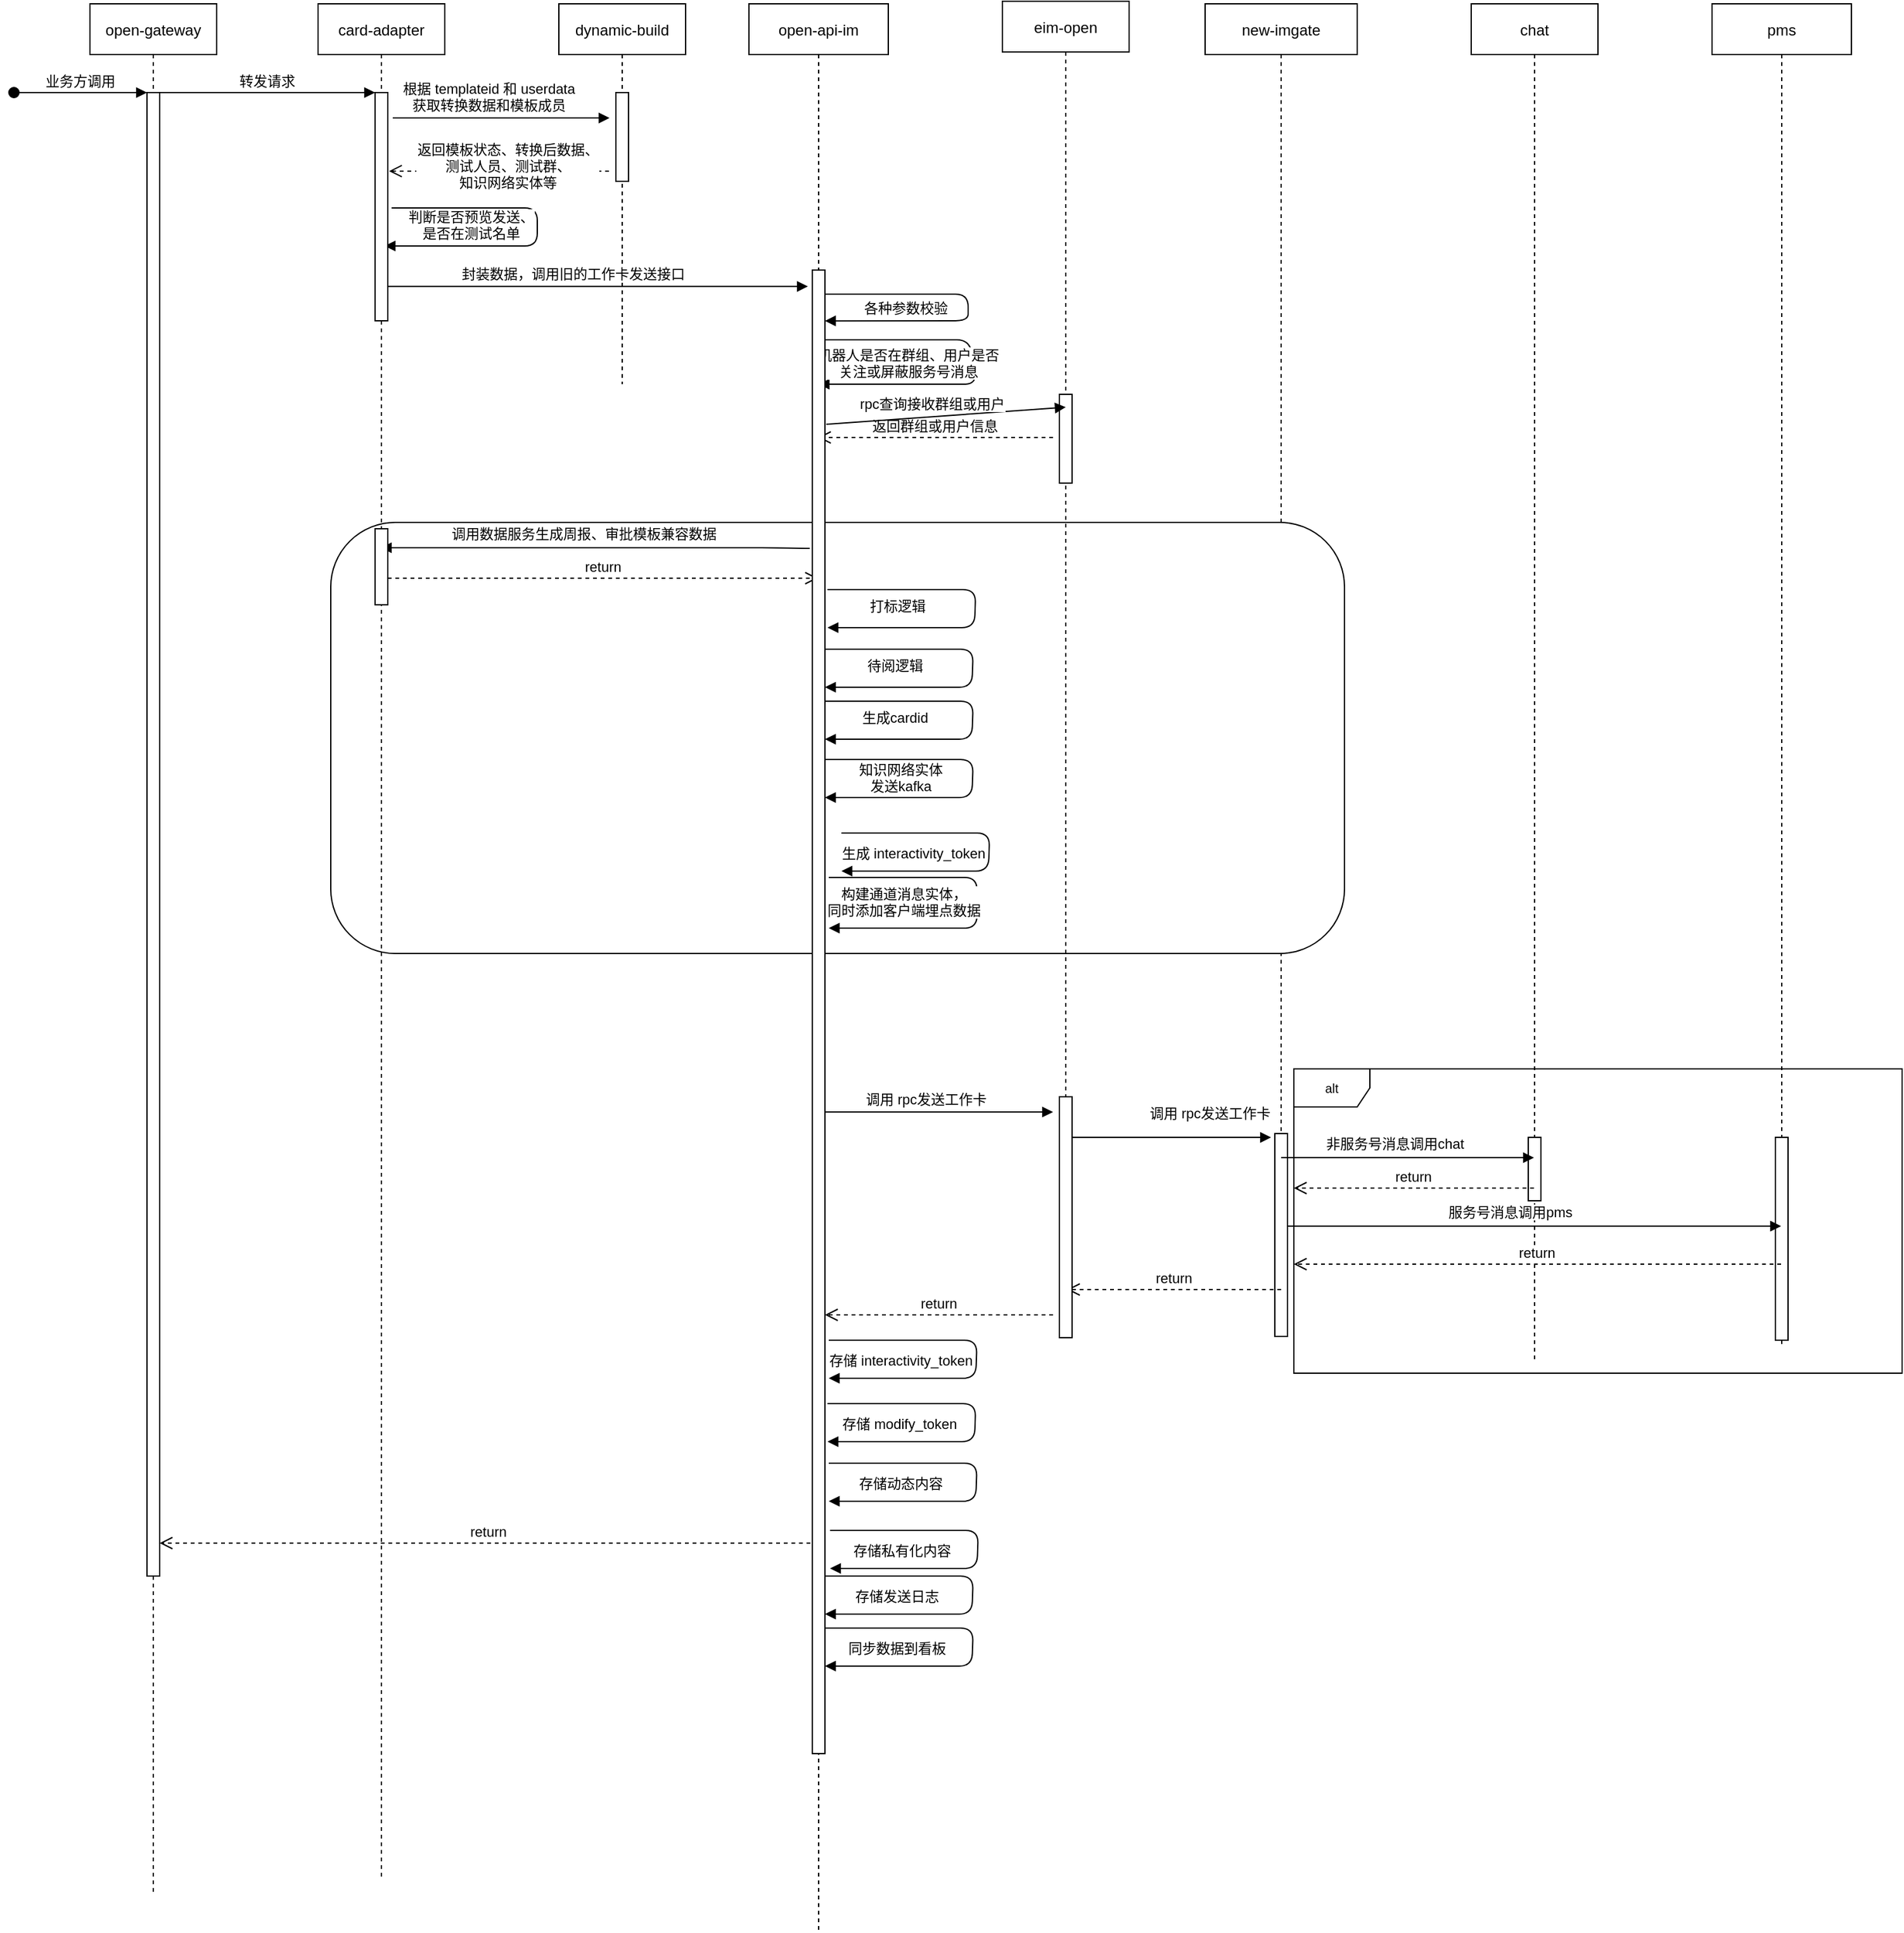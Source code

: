 <mxfile version="21.0.6" type="github">
  <diagram id="kgpKYQtTHZ0yAKxKKP6v" name="Page-1">
    <mxGraphModel dx="1674" dy="734" grid="1" gridSize="10" guides="1" tooltips="1" connect="1" arrows="1" fold="1" page="1" pageScale="1" pageWidth="850" pageHeight="1100" math="0" shadow="0">
      <root>
        <mxCell id="0" />
        <mxCell id="1" parent="0" />
        <mxCell id="3nuBFxr9cyL0pnOWT2aG-1" value="open-gateway" style="shape=umlLifeline;perimeter=lifelinePerimeter;container=1;collapsible=0;recursiveResize=0;rounded=0;shadow=0;strokeWidth=1;" parent="1" vertex="1">
          <mxGeometry x="120" y="80" width="100" height="1490" as="geometry" />
        </mxCell>
        <mxCell id="3nuBFxr9cyL0pnOWT2aG-2" value="" style="points=[];perimeter=orthogonalPerimeter;rounded=0;shadow=0;strokeWidth=1;" parent="3nuBFxr9cyL0pnOWT2aG-1" vertex="1">
          <mxGeometry x="45" y="70" width="10" height="1170" as="geometry" />
        </mxCell>
        <mxCell id="3nuBFxr9cyL0pnOWT2aG-3" value="业务方调用" style="verticalAlign=bottom;startArrow=oval;endArrow=block;startSize=8;shadow=0;strokeWidth=1;" parent="3nuBFxr9cyL0pnOWT2aG-1" target="3nuBFxr9cyL0pnOWT2aG-2" edge="1">
          <mxGeometry relative="1" as="geometry">
            <mxPoint x="-60" y="70" as="sourcePoint" />
          </mxGeometry>
        </mxCell>
        <mxCell id="3nuBFxr9cyL0pnOWT2aG-8" value="转发请求" style="verticalAlign=bottom;endArrow=block;entryX=0;entryY=0;shadow=0;strokeWidth=1;" parent="1" source="3nuBFxr9cyL0pnOWT2aG-2" target="3nuBFxr9cyL0pnOWT2aG-6" edge="1">
          <mxGeometry relative="1" as="geometry">
            <mxPoint x="275" y="160" as="sourcePoint" />
          </mxGeometry>
        </mxCell>
        <mxCell id="3nuBFxr9cyL0pnOWT2aG-10" value="返回模板状态、转换后数据、&#xa;测试人员、测试群、&#xa;知识网络实体等" style="verticalAlign=bottom;endArrow=open;dashed=1;endSize=8;shadow=0;strokeWidth=1;entryX=1.1;entryY=0.356;entryDx=0;entryDy=0;entryPerimeter=0;" parent="1" edge="1">
          <mxGeometry x="-0.084" y="18" relative="1" as="geometry">
            <mxPoint x="356" y="211.96" as="targetPoint" />
            <mxPoint x="529.5" y="211.96" as="sourcePoint" />
            <Array as="points">
              <mxPoint x="460" y="212" />
            </Array>
            <mxPoint as="offset" />
          </mxGeometry>
        </mxCell>
        <mxCell id="_-XLKiYhztIRVs0oLOAJ-1" value="dynamic-build" style="shape=umlLifeline;perimeter=lifelinePerimeter;container=1;collapsible=0;recursiveResize=0;rounded=0;shadow=0;strokeWidth=1;" parent="1" vertex="1">
          <mxGeometry x="490" y="80" width="100" height="300" as="geometry" />
        </mxCell>
        <mxCell id="_-XLKiYhztIRVs0oLOAJ-2" value="" style="points=[];perimeter=orthogonalPerimeter;rounded=0;shadow=0;strokeWidth=1;" parent="_-XLKiYhztIRVs0oLOAJ-1" vertex="1">
          <mxGeometry x="45" y="70" width="10" height="70" as="geometry" />
        </mxCell>
        <mxCell id="_-XLKiYhztIRVs0oLOAJ-14" value="判断是否预览发送、&#xa;是否在测试名单" style="verticalAlign=bottom;endArrow=block;shadow=0;strokeWidth=1;" parent="_-XLKiYhztIRVs0oLOAJ-1" edge="1">
          <mxGeometry x="0.484" y="-1" relative="1" as="geometry">
            <mxPoint x="-132" y="161" as="sourcePoint" />
            <mxPoint x="-137.5" y="191" as="targetPoint" />
            <Array as="points">
              <mxPoint x="-17" y="161" />
              <mxPoint x="-17" y="191" />
            </Array>
            <mxPoint as="offset" />
          </mxGeometry>
        </mxCell>
        <mxCell id="3nuBFxr9cyL0pnOWT2aG-9" value="根据 templateid 和 userdata&#xa;获取转换数据和模板成员" style="verticalAlign=bottom;endArrow=block;shadow=0;strokeWidth=1;entryX=-0.5;entryY=0.286;entryDx=0;entryDy=0;entryPerimeter=0;" parent="1" target="_-XLKiYhztIRVs0oLOAJ-2" edge="1">
          <mxGeometry x="-0.113" y="1" relative="1" as="geometry">
            <mxPoint x="359" y="170" as="sourcePoint" />
            <mxPoint x="524" y="170" as="targetPoint" />
            <Array as="points">
              <mxPoint x="474" y="170" />
            </Array>
            <mxPoint as="offset" />
          </mxGeometry>
        </mxCell>
        <mxCell id="_-XLKiYhztIRVs0oLOAJ-15" value="封装数据，调用旧的工作卡发送接口" style="verticalAlign=bottom;endArrow=block;shadow=0;strokeWidth=1;exitX=1.1;exitY=0.546;exitDx=0;exitDy=0;exitPerimeter=0;" parent="1" edge="1">
          <mxGeometry x="-0.113" y="1" relative="1" as="geometry">
            <mxPoint x="354" y="302.88" as="sourcePoint" />
            <mxPoint x="686.5" y="302.88" as="targetPoint" />
            <Array as="points" />
            <mxPoint as="offset" />
          </mxGeometry>
        </mxCell>
        <mxCell id="_-XLKiYhztIRVs0oLOAJ-19" value="new-imgate" style="shape=umlLifeline;perimeter=lifelinePerimeter;container=1;collapsible=0;recursiveResize=0;rounded=0;shadow=0;strokeWidth=1;" parent="1" vertex="1">
          <mxGeometry x="1000" y="80" width="120" height="910" as="geometry" />
        </mxCell>
        <mxCell id="-FbHU8xZymfD9JMqfPQ6-2" value="" style="rounded=1;whiteSpace=wrap;html=1;" vertex="1" parent="_-XLKiYhztIRVs0oLOAJ-19">
          <mxGeometry x="-690" y="409" width="800" height="340" as="geometry" />
        </mxCell>
        <mxCell id="_-XLKiYhztIRVs0oLOAJ-20" value="" style="points=[];perimeter=orthogonalPerimeter;rounded=0;shadow=0;strokeWidth=1;" parent="_-XLKiYhztIRVs0oLOAJ-19" vertex="1">
          <mxGeometry x="55" y="891" width="10" height="160" as="geometry" />
        </mxCell>
        <mxCell id="_-XLKiYhztIRVs0oLOAJ-38" value="调用 rpc发送工作卡" style="verticalAlign=bottom;endArrow=block;shadow=0;strokeWidth=1;exitX=1.1;exitY=0.546;exitDx=0;exitDy=0;exitPerimeter=0;entryX=-0.3;entryY=0.019;entryDx=0;entryDy=0;entryPerimeter=0;" parent="_-XLKiYhztIRVs0oLOAJ-19" target="_-XLKiYhztIRVs0oLOAJ-20" edge="1">
          <mxGeometry x="0.389" y="10" relative="1" as="geometry">
            <mxPoint x="-105" y="894" as="sourcePoint" />
            <mxPoint x="50" y="894" as="targetPoint" />
            <Array as="points" />
            <mxPoint as="offset" />
          </mxGeometry>
        </mxCell>
        <mxCell id="_-XLKiYhztIRVs0oLOAJ-21" value="chat" style="shape=umlLifeline;perimeter=lifelinePerimeter;container=1;collapsible=0;recursiveResize=0;rounded=0;shadow=0;strokeWidth=1;" parent="1" vertex="1">
          <mxGeometry x="1210" y="80" width="100" height="1070" as="geometry" />
        </mxCell>
        <mxCell id="_-XLKiYhztIRVs0oLOAJ-22" value="" style="points=[];perimeter=orthogonalPerimeter;rounded=0;shadow=0;strokeWidth=1;" parent="_-XLKiYhztIRVs0oLOAJ-21" vertex="1">
          <mxGeometry x="45" y="894" width="10" height="50" as="geometry" />
        </mxCell>
        <mxCell id="_-XLKiYhztIRVs0oLOAJ-23" value="pms" style="shape=umlLifeline;perimeter=lifelinePerimeter;container=1;collapsible=0;recursiveResize=0;rounded=0;shadow=0;strokeWidth=1;" parent="1" vertex="1">
          <mxGeometry x="1400" y="80" width="110" height="1060" as="geometry" />
        </mxCell>
        <mxCell id="_-XLKiYhztIRVs0oLOAJ-24" value="" style="points=[];perimeter=orthogonalPerimeter;rounded=0;shadow=0;strokeWidth=1;" parent="_-XLKiYhztIRVs0oLOAJ-23" vertex="1">
          <mxGeometry x="50" y="894" width="10" height="160" as="geometry" />
        </mxCell>
        <mxCell id="_-XLKiYhztIRVs0oLOAJ-25" value="各种参数校验" style="verticalAlign=bottom;endArrow=block;shadow=0;strokeWidth=1;entryX=1;entryY=0.288;entryDx=0;entryDy=0;entryPerimeter=0;" parent="1" edge="1">
          <mxGeometry x="0.484" y="-1" relative="1" as="geometry">
            <mxPoint x="698" y="309" as="sourcePoint" />
            <mxPoint x="700" y="330.08" as="targetPoint" />
            <Array as="points">
              <mxPoint x="813" y="309" />
              <mxPoint x="813" y="330" />
            </Array>
            <mxPoint as="offset" />
          </mxGeometry>
        </mxCell>
        <mxCell id="_-XLKiYhztIRVs0oLOAJ-26" value="机器人是否在群组、用户是否&#xa;关注或屏蔽服务号消息" style="verticalAlign=bottom;endArrow=block;shadow=0;strokeWidth=1;" parent="1" target="_-XLKiYhztIRVs0oLOAJ-4" edge="1">
          <mxGeometry x="0.484" y="-1" relative="1" as="geometry">
            <mxPoint x="699" y="345" as="sourcePoint" />
            <mxPoint x="710" y="380" as="targetPoint" />
            <Array as="points">
              <mxPoint x="814" y="345" />
              <mxPoint x="820" y="380" />
            </Array>
            <mxPoint as="offset" />
          </mxGeometry>
        </mxCell>
        <mxCell id="_-XLKiYhztIRVs0oLOAJ-28" value="返回群组或用户信息" style="verticalAlign=bottom;endArrow=open;dashed=1;endSize=8;exitX=0;exitY=0.95;shadow=0;strokeWidth=1;" parent="1" edge="1">
          <mxGeometry relative="1" as="geometry">
            <mxPoint x="694.5" y="422" as="targetPoint" />
            <mxPoint x="880" y="422" as="sourcePoint" />
          </mxGeometry>
        </mxCell>
        <mxCell id="_-XLKiYhztIRVs0oLOAJ-30" value="生成cardid" style="verticalAlign=bottom;endArrow=block;shadow=0;strokeWidth=1;" parent="1" edge="1">
          <mxGeometry x="0.576" y="-8" relative="1" as="geometry">
            <mxPoint x="700" y="630" as="sourcePoint" />
            <mxPoint x="700" y="660" as="targetPoint" />
            <Array as="points">
              <mxPoint x="817" y="630" />
              <mxPoint x="816" y="660" />
            </Array>
            <mxPoint as="offset" />
          </mxGeometry>
        </mxCell>
        <mxCell id="_-XLKiYhztIRVs0oLOAJ-31" value="知识网络实体&#xa;发送kafka" style="verticalAlign=bottom;endArrow=block;shadow=0;strokeWidth=1;" parent="1" edge="1">
          <mxGeometry x="0.544" relative="1" as="geometry">
            <mxPoint x="700" y="676" as="sourcePoint" />
            <mxPoint x="700" y="706" as="targetPoint" />
            <Array as="points">
              <mxPoint x="817" y="676" />
              <mxPoint x="816" y="706" />
            </Array>
            <mxPoint as="offset" />
          </mxGeometry>
        </mxCell>
        <mxCell id="_-XLKiYhztIRVs0oLOAJ-32" value="打标逻辑" style="verticalAlign=bottom;endArrow=block;shadow=0;strokeWidth=1;" parent="1" edge="1">
          <mxGeometry x="0.576" y="-8" relative="1" as="geometry">
            <mxPoint x="702" y="542" as="sourcePoint" />
            <mxPoint x="702" y="572" as="targetPoint" />
            <Array as="points">
              <mxPoint x="819" y="542" />
              <mxPoint x="818" y="572" />
            </Array>
            <mxPoint as="offset" />
          </mxGeometry>
        </mxCell>
        <mxCell id="_-XLKiYhztIRVs0oLOAJ-33" value="待阅逻辑" style="verticalAlign=bottom;endArrow=block;shadow=0;strokeWidth=1;" parent="1" edge="1">
          <mxGeometry x="0.576" y="-8" relative="1" as="geometry">
            <mxPoint x="700" y="589" as="sourcePoint" />
            <mxPoint x="700" y="619" as="targetPoint" />
            <Array as="points">
              <mxPoint x="817" y="589" />
              <mxPoint x="816" y="619" />
            </Array>
            <mxPoint as="offset" />
          </mxGeometry>
        </mxCell>
        <mxCell id="_-XLKiYhztIRVs0oLOAJ-34" value="存储 interactivity_token" style="verticalAlign=bottom;endArrow=block;shadow=0;strokeWidth=1;" parent="1" edge="1">
          <mxGeometry x="0.567" y="-5" relative="1" as="geometry">
            <mxPoint x="703" y="1134" as="sourcePoint" />
            <mxPoint x="703" y="1164" as="targetPoint" />
            <Array as="points">
              <mxPoint x="820" y="1134" />
              <mxPoint x="819" y="1164" />
            </Array>
            <mxPoint as="offset" />
          </mxGeometry>
        </mxCell>
        <mxCell id="_-XLKiYhztIRVs0oLOAJ-35" value="构建通道消息实体，&#xa;同时添加客户端埋点数据" style="verticalAlign=bottom;endArrow=block;shadow=0;strokeWidth=1;" parent="1" edge="1">
          <mxGeometry x="0.567" y="-5" relative="1" as="geometry">
            <mxPoint x="703" y="769" as="sourcePoint" />
            <mxPoint x="703" y="809" as="targetPoint" />
            <Array as="points">
              <mxPoint x="820" y="769" />
              <mxPoint x="820" y="809" />
            </Array>
            <mxPoint as="offset" />
          </mxGeometry>
        </mxCell>
        <mxCell id="_-XLKiYhztIRVs0oLOAJ-37" value="调用 rpc发送工作卡" style="verticalAlign=bottom;endArrow=block;shadow=0;strokeWidth=1;exitX=1.1;exitY=0.546;exitDx=0;exitDy=0;exitPerimeter=0;" parent="1" edge="1">
          <mxGeometry x="-0.113" y="1" relative="1" as="geometry">
            <mxPoint x="700" y="954.0" as="sourcePoint" />
            <mxPoint x="880" y="954" as="targetPoint" />
            <Array as="points" />
            <mxPoint as="offset" />
          </mxGeometry>
        </mxCell>
        <mxCell id="_-XLKiYhztIRVs0oLOAJ-40" value="alt" style="shape=umlFrame;whiteSpace=wrap;html=1;fontSize=10;" parent="1" vertex="1">
          <mxGeometry x="1070" y="920" width="480" height="240" as="geometry" />
        </mxCell>
        <mxCell id="_-XLKiYhztIRVs0oLOAJ-41" value="非服务号消息调用chat" style="verticalAlign=bottom;endArrow=block;shadow=0;strokeWidth=1;exitX=1.1;exitY=0.546;exitDx=0;exitDy=0;exitPerimeter=0;" parent="1" edge="1">
          <mxGeometry x="-0.098" y="2" relative="1" as="geometry">
            <mxPoint x="1060" y="990" as="sourcePoint" />
            <mxPoint x="1259.5" y="990" as="targetPoint" />
            <Array as="points" />
            <mxPoint as="offset" />
          </mxGeometry>
        </mxCell>
        <mxCell id="_-XLKiYhztIRVs0oLOAJ-44" value="return" style="verticalAlign=bottom;endArrow=open;dashed=1;endSize=8;shadow=0;strokeWidth=1;" parent="1" edge="1">
          <mxGeometry relative="1" as="geometry">
            <mxPoint x="1070" y="1014" as="targetPoint" />
            <mxPoint x="1259.5" y="1014" as="sourcePoint" />
          </mxGeometry>
        </mxCell>
        <mxCell id="_-XLKiYhztIRVs0oLOAJ-42" value="服务号消息调用pms" style="verticalAlign=bottom;endArrow=block;shadow=0;strokeWidth=1;exitX=1.1;exitY=0.546;exitDx=0;exitDy=0;exitPerimeter=0;" parent="1" edge="1">
          <mxGeometry x="-0.098" y="2" relative="1" as="geometry">
            <mxPoint x="1065.5" y="1044" as="sourcePoint" />
            <mxPoint x="1454.5" y="1044" as="targetPoint" />
            <Array as="points">
              <mxPoint x="1350" y="1044" />
            </Array>
            <mxPoint as="offset" />
          </mxGeometry>
        </mxCell>
        <mxCell id="_-XLKiYhztIRVs0oLOAJ-45" value="return" style="verticalAlign=bottom;endArrow=open;dashed=1;endSize=8;shadow=0;strokeWidth=1;" parent="1" edge="1">
          <mxGeometry relative="1" as="geometry">
            <mxPoint x="1070" y="1074" as="targetPoint" />
            <mxPoint x="1454.5" y="1074" as="sourcePoint" />
          </mxGeometry>
        </mxCell>
        <mxCell id="_-XLKiYhztIRVs0oLOAJ-46" value="return" style="verticalAlign=bottom;endArrow=open;dashed=1;endSize=8;shadow=0;strokeWidth=1;exitX=0.5;exitY=0.769;exitDx=0;exitDy=0;exitPerimeter=0;" parent="1" source="_-XLKiYhztIRVs0oLOAJ-20" edge="1">
          <mxGeometry relative="1" as="geometry">
            <mxPoint x="891" y="1094" as="targetPoint" />
            <mxPoint x="1050" y="1094" as="sourcePoint" />
          </mxGeometry>
        </mxCell>
        <mxCell id="_-XLKiYhztIRVs0oLOAJ-47" value="return" style="verticalAlign=bottom;endArrow=open;dashed=1;endSize=8;shadow=0;strokeWidth=1;" parent="1" edge="1">
          <mxGeometry relative="1" as="geometry">
            <mxPoint x="700" y="1114" as="targetPoint" />
            <mxPoint x="880" y="1114" as="sourcePoint" />
          </mxGeometry>
        </mxCell>
        <mxCell id="_-XLKiYhztIRVs0oLOAJ-48" value="生成 interactivity_token" style="verticalAlign=bottom;endArrow=block;shadow=0;strokeWidth=1;" parent="1" edge="1">
          <mxGeometry x="0.567" y="-5" relative="1" as="geometry">
            <mxPoint x="713" y="734" as="sourcePoint" />
            <mxPoint x="713" y="764" as="targetPoint" />
            <Array as="points">
              <mxPoint x="830" y="734" />
              <mxPoint x="829" y="764" />
            </Array>
            <mxPoint as="offset" />
          </mxGeometry>
        </mxCell>
        <mxCell id="_-XLKiYhztIRVs0oLOAJ-49" value="存储动态内容" style="verticalAlign=bottom;endArrow=block;shadow=0;strokeWidth=1;" parent="1" edge="1">
          <mxGeometry x="0.567" y="-5" relative="1" as="geometry">
            <mxPoint x="703" y="1231" as="sourcePoint" />
            <mxPoint x="703" y="1261" as="targetPoint" />
            <Array as="points">
              <mxPoint x="820" y="1231" />
              <mxPoint x="819" y="1261" />
            </Array>
            <mxPoint as="offset" />
          </mxGeometry>
        </mxCell>
        <mxCell id="_-XLKiYhztIRVs0oLOAJ-51" value="存储 modify_token" style="verticalAlign=bottom;endArrow=block;shadow=0;strokeWidth=1;" parent="1" edge="1">
          <mxGeometry x="0.567" y="-5" relative="1" as="geometry">
            <mxPoint x="702" y="1184" as="sourcePoint" />
            <mxPoint x="702" y="1214" as="targetPoint" />
            <Array as="points">
              <mxPoint x="819" y="1184" />
              <mxPoint x="818" y="1214" />
            </Array>
            <mxPoint as="offset" />
          </mxGeometry>
        </mxCell>
        <mxCell id="_-XLKiYhztIRVs0oLOAJ-52" value="存储发送日志" style="verticalAlign=bottom;endArrow=block;shadow=0;strokeWidth=1;" parent="1" edge="1">
          <mxGeometry x="0.567" y="-5" relative="1" as="geometry">
            <mxPoint x="700" y="1320" as="sourcePoint" />
            <mxPoint x="700" y="1350" as="targetPoint" />
            <Array as="points">
              <mxPoint x="817" y="1320" />
              <mxPoint x="816" y="1350" />
            </Array>
            <mxPoint as="offset" />
          </mxGeometry>
        </mxCell>
        <mxCell id="_-XLKiYhztIRVs0oLOAJ-53" value="存储私有化内容" style="verticalAlign=bottom;endArrow=block;shadow=0;strokeWidth=1;" parent="1" edge="1">
          <mxGeometry x="0.567" y="-5" relative="1" as="geometry">
            <mxPoint x="704" y="1284" as="sourcePoint" />
            <mxPoint x="704" y="1314" as="targetPoint" />
            <Array as="points">
              <mxPoint x="821" y="1284" />
              <mxPoint x="820" y="1314" />
            </Array>
            <mxPoint as="offset" />
          </mxGeometry>
        </mxCell>
        <mxCell id="_-XLKiYhztIRVs0oLOAJ-54" value="同步数据到看板" style="verticalAlign=bottom;endArrow=block;shadow=0;strokeWidth=1;" parent="1" edge="1">
          <mxGeometry x="0.567" y="-5" relative="1" as="geometry">
            <mxPoint x="700" y="1361" as="sourcePoint" />
            <mxPoint x="700" y="1391" as="targetPoint" />
            <Array as="points">
              <mxPoint x="817" y="1361" />
              <mxPoint x="816" y="1391" />
            </Array>
            <mxPoint as="offset" />
          </mxGeometry>
        </mxCell>
        <mxCell id="3nuBFxr9cyL0pnOWT2aG-7" value="return" style="verticalAlign=bottom;endArrow=open;dashed=1;endSize=8;shadow=0;strokeWidth=1;" parent="1" edge="1">
          <mxGeometry relative="1" as="geometry">
            <mxPoint x="175" y="1294" as="targetPoint" />
            <mxPoint x="694.5" y="1294" as="sourcePoint" />
          </mxGeometry>
        </mxCell>
        <mxCell id="_-XLKiYhztIRVs0oLOAJ-29" value="调用数据服务生成周报、审批模板兼容数据" style="verticalAlign=bottom;endArrow=block;shadow=0;strokeWidth=1;exitX=-0.2;exitY=0.164;exitDx=0;exitDy=0;exitPerimeter=0;" parent="1" edge="1">
          <mxGeometry x="0.052" y="-2" relative="1" as="geometry">
            <mxPoint x="688" y="509.56" as="sourcePoint" />
            <mxPoint x="349.5" y="509" as="targetPoint" />
            <Array as="points">
              <mxPoint x="660" y="509" />
              <mxPoint x="640" y="509" />
            </Array>
            <mxPoint as="offset" />
          </mxGeometry>
        </mxCell>
        <mxCell id="_-XLKiYhztIRVs0oLOAJ-57" value="return" style="verticalAlign=bottom;endArrow=open;dashed=1;endSize=8;shadow=0;strokeWidth=1;exitX=1;exitY=0.6;exitDx=0;exitDy=0;exitPerimeter=0;" parent="1" edge="1">
          <mxGeometry relative="1" as="geometry">
            <mxPoint x="694.5" y="533" as="targetPoint" />
            <mxPoint x="355" y="533" as="sourcePoint" />
          </mxGeometry>
        </mxCell>
        <mxCell id="3nuBFxr9cyL0pnOWT2aG-5" value="card-adapter" style="shape=umlLifeline;perimeter=lifelinePerimeter;container=1;collapsible=0;recursiveResize=0;rounded=0;shadow=0;strokeWidth=1;" parent="1" vertex="1">
          <mxGeometry x="300" y="80" width="100" height="1480" as="geometry" />
        </mxCell>
        <mxCell id="3nuBFxr9cyL0pnOWT2aG-6" value="" style="points=[];perimeter=orthogonalPerimeter;rounded=0;shadow=0;strokeWidth=1;" parent="3nuBFxr9cyL0pnOWT2aG-5" vertex="1">
          <mxGeometry x="45" y="70" width="10" height="180" as="geometry" />
        </mxCell>
        <mxCell id="_-XLKiYhztIRVs0oLOAJ-56" value="" style="points=[];perimeter=orthogonalPerimeter;rounded=0;shadow=0;strokeWidth=1;" parent="3nuBFxr9cyL0pnOWT2aG-5" vertex="1">
          <mxGeometry x="45" y="414" width="10" height="60" as="geometry" />
        </mxCell>
        <mxCell id="_-XLKiYhztIRVs0oLOAJ-4" value="open-api-im" style="shape=umlLifeline;perimeter=lifelinePerimeter;container=1;collapsible=0;recursiveResize=0;rounded=0;shadow=0;strokeWidth=1;" parent="1" vertex="1">
          <mxGeometry x="640" y="80" width="110" height="1520" as="geometry" />
        </mxCell>
        <mxCell id="_-XLKiYhztIRVs0oLOAJ-5" value="" style="points=[];perimeter=orthogonalPerimeter;rounded=0;shadow=0;strokeWidth=1;" parent="_-XLKiYhztIRVs0oLOAJ-4" vertex="1">
          <mxGeometry x="50" y="210" width="10" height="1170" as="geometry" />
        </mxCell>
        <mxCell id="_-XLKiYhztIRVs0oLOAJ-17" value="eim-open" style="shape=umlLifeline;perimeter=lifelinePerimeter;container=1;collapsible=0;recursiveResize=0;rounded=0;shadow=0;strokeWidth=1;" parent="1" vertex="1">
          <mxGeometry x="840" y="78" width="100" height="940" as="geometry" />
        </mxCell>
        <mxCell id="_-XLKiYhztIRVs0oLOAJ-18" value="" style="points=[];perimeter=orthogonalPerimeter;rounded=0;shadow=0;strokeWidth=1;" parent="_-XLKiYhztIRVs0oLOAJ-17" vertex="1">
          <mxGeometry x="45" y="310" width="10" height="70" as="geometry" />
        </mxCell>
        <mxCell id="_-XLKiYhztIRVs0oLOAJ-36" value="" style="points=[];perimeter=orthogonalPerimeter;rounded=0;shadow=0;strokeWidth=1;" parent="_-XLKiYhztIRVs0oLOAJ-17" vertex="1">
          <mxGeometry x="45" y="864" width="10" height="190" as="geometry" />
        </mxCell>
        <mxCell id="_-XLKiYhztIRVs0oLOAJ-27" value="rpc查询接收群组或用户" style="verticalAlign=bottom;endArrow=block;shadow=0;strokeWidth=1;exitX=1.1;exitY=0.104;exitDx=0;exitDy=0;exitPerimeter=0;entryX=0.5;entryY=0.145;entryDx=0;entryDy=0;entryPerimeter=0;" parent="1" target="_-XLKiYhztIRVs0oLOAJ-18" edge="1" source="_-XLKiYhztIRVs0oLOAJ-5">
          <mxGeometry x="-0.113" y="1" relative="1" as="geometry">
            <mxPoint x="700" y="410.0" as="sourcePoint" />
            <mxPoint x="1032.5" y="410.0" as="targetPoint" />
            <Array as="points" />
            <mxPoint as="offset" />
          </mxGeometry>
        </mxCell>
      </root>
    </mxGraphModel>
  </diagram>
</mxfile>
